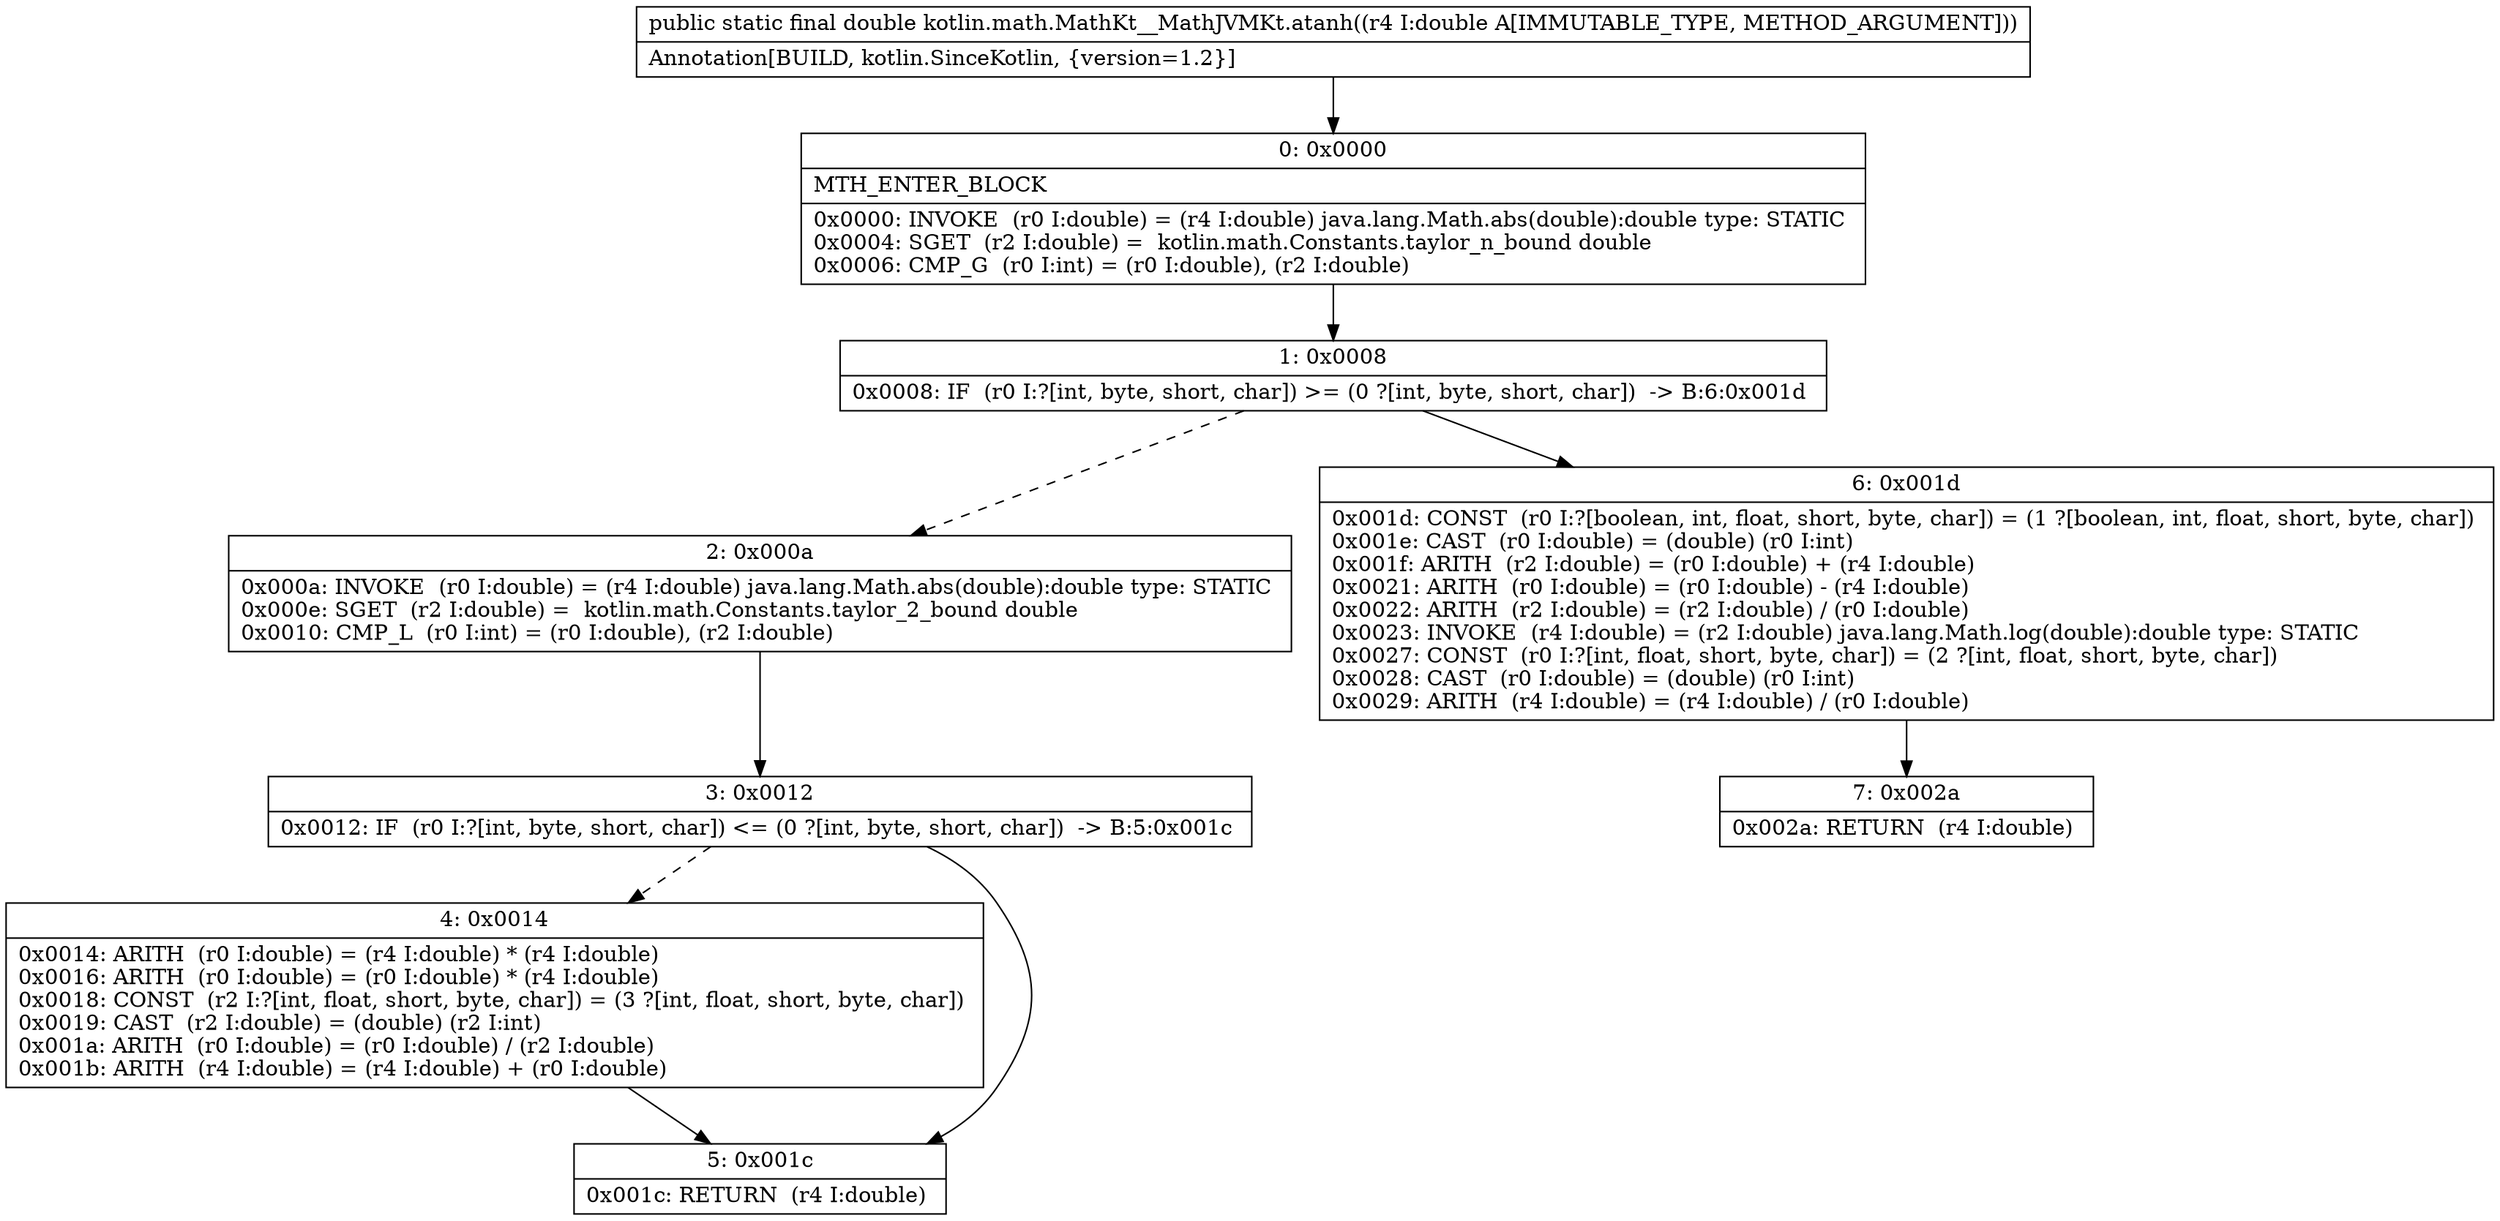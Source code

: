 digraph "CFG forkotlin.math.MathKt__MathJVMKt.atanh(D)D" {
Node_0 [shape=record,label="{0\:\ 0x0000|MTH_ENTER_BLOCK\l|0x0000: INVOKE  (r0 I:double) = (r4 I:double) java.lang.Math.abs(double):double type: STATIC \l0x0004: SGET  (r2 I:double) =  kotlin.math.Constants.taylor_n_bound double \l0x0006: CMP_G  (r0 I:int) = (r0 I:double), (r2 I:double) \l}"];
Node_1 [shape=record,label="{1\:\ 0x0008|0x0008: IF  (r0 I:?[int, byte, short, char]) \>= (0 ?[int, byte, short, char])  \-\> B:6:0x001d \l}"];
Node_2 [shape=record,label="{2\:\ 0x000a|0x000a: INVOKE  (r0 I:double) = (r4 I:double) java.lang.Math.abs(double):double type: STATIC \l0x000e: SGET  (r2 I:double) =  kotlin.math.Constants.taylor_2_bound double \l0x0010: CMP_L  (r0 I:int) = (r0 I:double), (r2 I:double) \l}"];
Node_3 [shape=record,label="{3\:\ 0x0012|0x0012: IF  (r0 I:?[int, byte, short, char]) \<= (0 ?[int, byte, short, char])  \-\> B:5:0x001c \l}"];
Node_4 [shape=record,label="{4\:\ 0x0014|0x0014: ARITH  (r0 I:double) = (r4 I:double) * (r4 I:double) \l0x0016: ARITH  (r0 I:double) = (r0 I:double) * (r4 I:double) \l0x0018: CONST  (r2 I:?[int, float, short, byte, char]) = (3 ?[int, float, short, byte, char]) \l0x0019: CAST  (r2 I:double) = (double) (r2 I:int) \l0x001a: ARITH  (r0 I:double) = (r0 I:double) \/ (r2 I:double) \l0x001b: ARITH  (r4 I:double) = (r4 I:double) + (r0 I:double) \l}"];
Node_5 [shape=record,label="{5\:\ 0x001c|0x001c: RETURN  (r4 I:double) \l}"];
Node_6 [shape=record,label="{6\:\ 0x001d|0x001d: CONST  (r0 I:?[boolean, int, float, short, byte, char]) = (1 ?[boolean, int, float, short, byte, char]) \l0x001e: CAST  (r0 I:double) = (double) (r0 I:int) \l0x001f: ARITH  (r2 I:double) = (r0 I:double) + (r4 I:double) \l0x0021: ARITH  (r0 I:double) = (r0 I:double) \- (r4 I:double) \l0x0022: ARITH  (r2 I:double) = (r2 I:double) \/ (r0 I:double) \l0x0023: INVOKE  (r4 I:double) = (r2 I:double) java.lang.Math.log(double):double type: STATIC \l0x0027: CONST  (r0 I:?[int, float, short, byte, char]) = (2 ?[int, float, short, byte, char]) \l0x0028: CAST  (r0 I:double) = (double) (r0 I:int) \l0x0029: ARITH  (r4 I:double) = (r4 I:double) \/ (r0 I:double) \l}"];
Node_7 [shape=record,label="{7\:\ 0x002a|0x002a: RETURN  (r4 I:double) \l}"];
MethodNode[shape=record,label="{public static final double kotlin.math.MathKt__MathJVMKt.atanh((r4 I:double A[IMMUTABLE_TYPE, METHOD_ARGUMENT]))  | Annotation[BUILD, kotlin.SinceKotlin, \{version=1.2\}]\l}"];
MethodNode -> Node_0;
Node_0 -> Node_1;
Node_1 -> Node_2[style=dashed];
Node_1 -> Node_6;
Node_2 -> Node_3;
Node_3 -> Node_4[style=dashed];
Node_3 -> Node_5;
Node_4 -> Node_5;
Node_6 -> Node_7;
}

